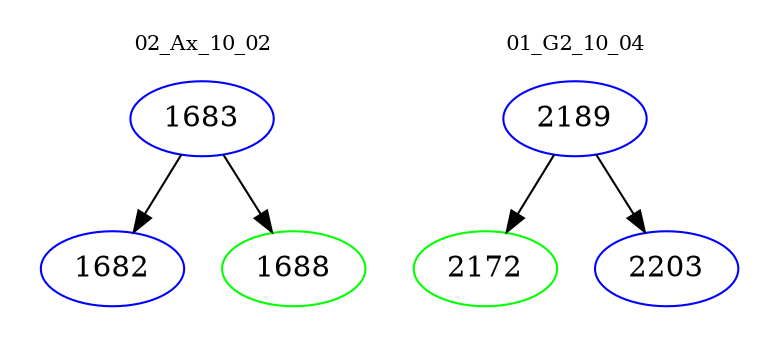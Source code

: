 digraph{
subgraph cluster_0 {
color = white
label = "02_Ax_10_02";
fontsize=10;
T0_1683 [label="1683", color="blue"]
T0_1683 -> T0_1682 [color="black"]
T0_1682 [label="1682", color="blue"]
T0_1683 -> T0_1688 [color="black"]
T0_1688 [label="1688", color="green"]
}
subgraph cluster_1 {
color = white
label = "01_G2_10_04";
fontsize=10;
T1_2189 [label="2189", color="blue"]
T1_2189 -> T1_2172 [color="black"]
T1_2172 [label="2172", color="green"]
T1_2189 -> T1_2203 [color="black"]
T1_2203 [label="2203", color="blue"]
}
}

